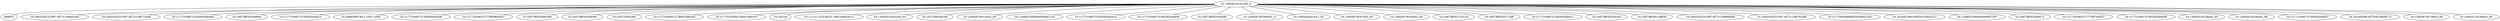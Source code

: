 strict graph "mind_mapISI:000234381600001" {
	"10.1300/J010v41n03\_0" -- ABBOT
	"10.1300/J010v41n03\_0" -- "10.1002/(SICI)1097-4571(199403)45"
	"10.1300/J010v41n03\_0" -- "10.1002/(SICI)1097-4571(199710)48"
	"10.1300/J010v41n03\_0" -- "10.1177/104973159200200405"
	"10.1300/J010v41n03\_0" -- "10.1007/BF02020004"
	"10.1300/J010v41n03\_0" -- "10.1177/104973159200200413"
	"10.1300/J010v41n03\_0" -- "10.2466/PR0.90.3.1051-1054"
	"10.1300/J010v41n03\_0" -- "10.1177/104973159500500206"
	"10.1300/J010v41n03\_0" -- "10.1177/030631277800800307"
	"10.1300/J010v41n03\_0" -- "10.1007/BF02095346"
	"10.1300/J010v41n03\_0" -- "10.1007/BF02458393"
	"10.1300/J010v41n03\_0" -- "10.2307/2091085"
	"10.1300/J010v41n03\_0" -- "10.1177/030631278001000202"
	"10.1300/J010v41n03\_0" -- "10.1177/0193841X9401800107"
	"10.1300/J010v41n03\_0" -- "10.1023/A"
	"10.1300/J010v41n03\_0" -- "10.1023/A"
	"10.1300/J010v41n03\_0" -- "10.1111/j.1533-8525.1985.tb00243.x"
	"10.1300/J010v41n03\_0" -- "10.1300/J010v41n03\_03"
	"10.1300/J010v41n03\_0" -- "10.1023/A"
	"10.1300/J010v41n03\_0" -- "10.1037/h0030149"
	"10.1300/J010v41n03\_0" -- "10.1300/J079v15n03\_09"
	"10.1300/J010v41n03\_0" -- "10.1108/EUM0000000007123"
	"10.1300/J010v41n03\_0" -- "10.1177/104973159200200412"
	"10.1300/J010v41n03\_0" -- "10.1177/104973159200200409"
	"10.1300/J010v41n03\_0" -- "10.1023/A"
	"10.1300/J010v41n03\_0" -- "10.1007/BF02458396"
	"10.1300/J010v41n03\_0" -- "10.1300/J079V06N03\_11"
	"10.1300/J010v41n03\_0" -- "10.1093/alcalc/34.1.25"
	"10.1300/J010v41n03\_0" -- "10.1300/J079v07n03\_05"
	"10.1300/J010v41n03\_0" -- "10.1023/A"
	"10.1300/J010v41n03\_0" -- "10.1300/J079v28n02\_04"
	"10.1300/J010v41n03\_0" -- "10.1007/BF02135124"
	"10.1300/J010v41n03\_0" -- "10.1007/BF02017198"
	"10.1300/J010v41n03\_0" -- "10.1177/104973159200200411"
	"10.1300/J010v41n03\_0" -- "10.1007/BF02020243"
	"10.1300/J010v41n03\_0" -- "10.1007/BF00138658"
	"10.1300/J010v41n03\_0" -- "10.1002/(SICI)1097-4571(198909)40"
	"10.1300/J010v41n03\_0" -- "10.1002/(SICI)1097-4571(199703)48"
	"10.1300/J010v41n03\_0" -- "10.1177/0004869003039001320"
	"10.1300/J010v41n03\_0" -- "10.1016/S1464-9055(01)00220-2"
	"10.1300/J010v41n03\_0" -- "10.1108/EUM0000000007207"
	"10.1300/J010v41n03\_0" -- "10.1007/BF02458472"
	"10.1300/J010v41n03\_0" -- "10.1177/030631277700700207"
	"10.1300/J010v41n03\_0" -- "10.1177/104973159200200408"
	"10.1300/J010v41n03\_0" -- "10.1300/J010v28n02\_05"
	"10.1300/J010v41n03\_0" -- "10.1300/J010v28n02\_06"
	"10.1300/J010v41n03\_0" -- "10.1023/A"
	"10.1300/J010v41n03\_0" -- "10.1177/104973159200200407"
	"10.1300/J010v41n03\_0" -- "10.1016/0306-4573(92)90087-G"
	"10.1300/J010v41n03\_0" -- "10.1300/J079v18n03\_08"
	"10.1300/J010v41n03\_0" -- "10.1300/J123v39n03\_08"
	"10.1300/J010v41n03\_0" -- "10.1023/A"
}
